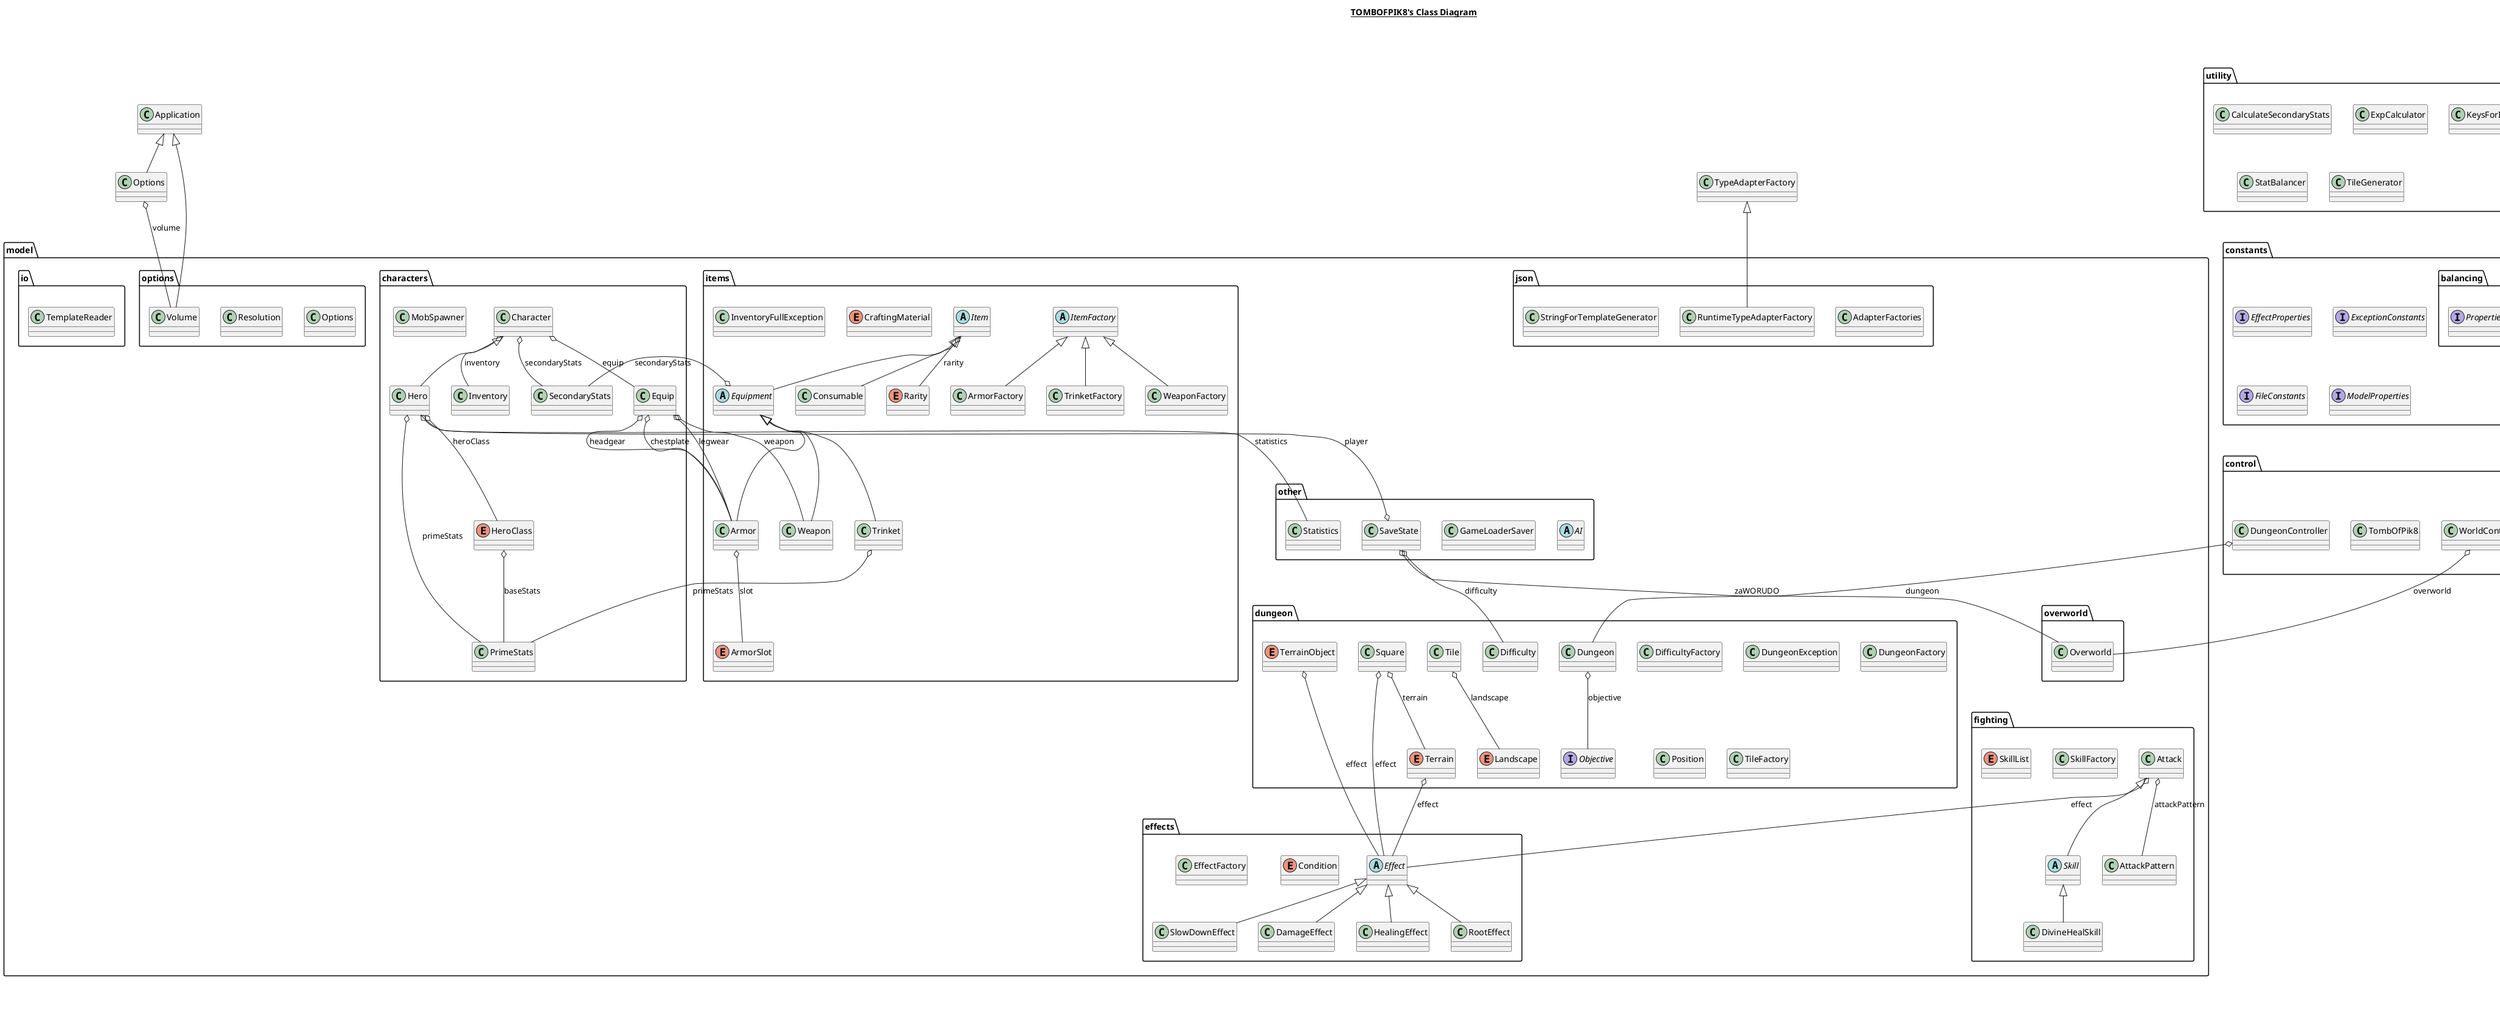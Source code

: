 @startuml

title __TOMBOFPIK8's Class Diagram__\n

  package model.other {
    abstract class AI {
    }
  }
  

  package model.json {
    class AdapterFactories {
    }
  }
  

  package model.items {
    class Armor {
    }
  }
  

  package model.items {
    class ArmorFactory {
    }
  }
  

  package model.items {
    enum ArmorSlot {
    }
  }
  

  package model.fighting {
    class Attack {
    }
  }
  

  package model.fighting {
    class AttackPattern {
    }
  }
  

  package utility {
    class CalculateSecondaryStats {
    }
  }
  

  package model.characters {
    class Character {
    }
  }
  

  package model.effects {
    enum Condition {
    }
  }
  

  package model.items {
    class Consumable {
    }
  }
  

  package model.items {
    enum CraftingMaterial {
    }
  }
  

  package model.effects {
    class DamageEffect {
    }
  }
  

  package model.dungeon {
    class Difficulty {
    }
  }
  

  package model.dungeon {
    class DifficultyFactory {
    }
  }
  

  package model.fighting {
    class DivineHealSkill {
    }
  }
  

  package model.dungeon {
    class Dungeon {
    }
  }
  

  package control {
    class DungeonController {
    }
  }
  

  package model.dungeon {
    class DungeonException {
    }
  }
  

  package model.dungeon {
    class DungeonFactory {
    }
  }
  

  package view {
    class DungeonPrinter {
    }
  }
  

  package model.effects {
    abstract class Effect {
    }
  }
  

  package model.effects {
    class EffectFactory {
    }
  }
  

  package constants {
    interface EffectProperties {
    }
  }
  

  package model.characters {
    class Equip {
    }
  }
  

  package model.items {
    abstract class Equipment {
    }
  }
  

  package constants {
    interface ExceptionConstants {
    }
  }
  

  package utility {
    class ExpCalculator {
    }
  }
  

  package constants {
    package constants.balancing {
      interface Factors {
      }
    }
  }
  

  package constants {
    interface FileConstants {
    }
  }
  

  package model.other {
    class GameLoaderSaver {
    }
  }
  

  package model.effects {
    class HealingEffect {
    }
  }
  

  package model.characters {
    class Hero {
    }
  }
  

  package model.characters {
    enum HeroClass {
    }
  }
  

  package view {
    class InputReader {
    }
  }
  

  package model.characters {
    class Inventory {
    }
  }
  

  package model.items {
    class InventoryFullException {
    }
  }
  

  package model.items {
    abstract class Item {
    }
  }
  

  package model.items {
    abstract class ItemFactory {
    }
  }
  

  package utility {
    class KeysForInputs {
    }
  }
  

  package model.dungeon {
    enum Landscape {
    }
  }
  

  package model.characters {
    class MobSpawner {
    }
  }
  

  package constants {
    interface ModelProperties {
    }
  }
  

  package model.dungeon {
    interface Objective {
    }
  }
  

  package view {
    package view.options {
      class Options {
      }
    }
  }
  

  package model.options {
    class Options {
    }
  }
  

  package model.overworld {
    class Overworld {
    }
  }
  

  package model.dungeon {
    class Position {
    }
  }
  

  package model.characters {
    class PrimeStats {
    }
  }
  

  package constants {
    package constants.balancing {
      interface PropertiesStats {
      }
    }
  }
  

  package model.items {
    enum Rarity {
    }
  }
  

  package model.options {
    class Resolution {
    }
  }
  

  package model.effects {
    class RootEffect {
    }
  }
  

  package model.json {
    class RuntimeTypeAdapterFactory {
    }
  }
  

  package model.other {
    class SaveState {
    }
  }
  

  package model.characters {
    class SecondaryStats {
    }
  }
  

  package model.fighting {
    abstract class Skill {
    }
  }
  

  package model.fighting {
    class SkillFactory {
    }
  }
  

  package model.fighting {
    enum SkillList {
    }
  }
  

  package model.effects {
    class SlowDownEffect {
    }
  }
  

  package model.dungeon {
    class Square {
    }
  }
  

  package utility {
    class StatBalancer {
    }
  }
  

  package model.other {
    class Statistics {
    }
  }
  

  package model.json {
    class StringForTemplateGenerator {
    }
  }
  

  package model.io {
    class TemplateReader {
    }
  }
  

  package model.dungeon {
    enum Terrain {
    }
  }
  

  package model.dungeon {
    enum TerrainObject {
    }
  }
  

  package model.dungeon {
    class Tile {
    }
  }
  

  package model.dungeon {
    class TileFactory {
    }
  }
  

  package utility {
    class TileGenerator {
    }
  }
  

  package control {
    class TombOfPik8 {
    }
  }
  

  package model.items {
    class Trinket {
    }
  }
  

  package model.items {
    class TrinketFactory {
    }
  }
  

  package view {
    class View {
    }
  }
  

  package model.options {
    class Volume {
    }
  }
  

  package model.items {
    class Weapon {
    }
  }
  

  package model.items {
    class WeaponFactory {
    }
  }
  

  package control {
    class WorldController {
    }
  }
  

  package control {
    package control.options {
      class options {
      }
    }
  }
  

  Armor -up-|> Equipment
  Armor o-- ArmorSlot : slot
  ArmorFactory -up-|> ItemFactory
  Attack o-- Effect : effect
  Attack o-- AttackPattern : attackPattern
  Character o-- Inventory : inventory
  Character o-- Equip : equip
  Character o-- SecondaryStats : secondaryStats
  Consumable -up-|> Item
  DamageEffect -up-|> Effect
  DivineHealSkill -up-|> Skill
  Dungeon o-- Objective : objective
  DungeonController o-- Dungeon : dungeon
  Equip o-- Weapon : weapon
  Equip o-- Armor : headgear
  Equip o-- Armor : chestplate
  Equip o-- Armor : legwear
  Equipment -up-|> Item
  Equipment o-- SecondaryStats : secondaryStats
  HealingEffect -up-|> Effect
  Hero -up-|> Character
  Hero o-- PrimeStats : primeStats
  Hero o-- Statistics : statistics
  Hero o-- HeroClass : heroClass
  HeroClass o-- PrimeStats : baseStats
  Item o-- Rarity : rarity
  Options -up-|> Application
  Options o-- Volume : volume
  RootEffect -up-|> Effect
  RuntimeTypeAdapterFactory -up-|> TypeAdapterFactory
  SaveState o-- Hero : player
  SaveState o-- Overworld : zaWORUDO
  SaveState o-- Difficulty : difficulty
  Skill -up-|> Attack
  SlowDownEffect -up-|> Effect
  Square o-- Terrain : terrain
  Square o-- Effect : effect
  Terrain o-- Effect : effect
  TerrainObject o-- Effect : effect
  Tile o-- Landscape : landscape
  Trinket -up-|> Equipment
  Trinket o-- PrimeStats : primeStats
  TrinketFactory -up-|> ItemFactory
  Volume -up-|> Application
  Weapon -up-|> Equipment
  WeaponFactory -up-|> ItemFactory
  WorldController o-- Overworld : overworld


right footer


PlantUML diagram generated by SketchIt! (https://bitbucket.org/pmesmeur/sketch.it)
For more information about this tool, please contact philippe.mesmeur@gmail.com
endfooter

@enduml
